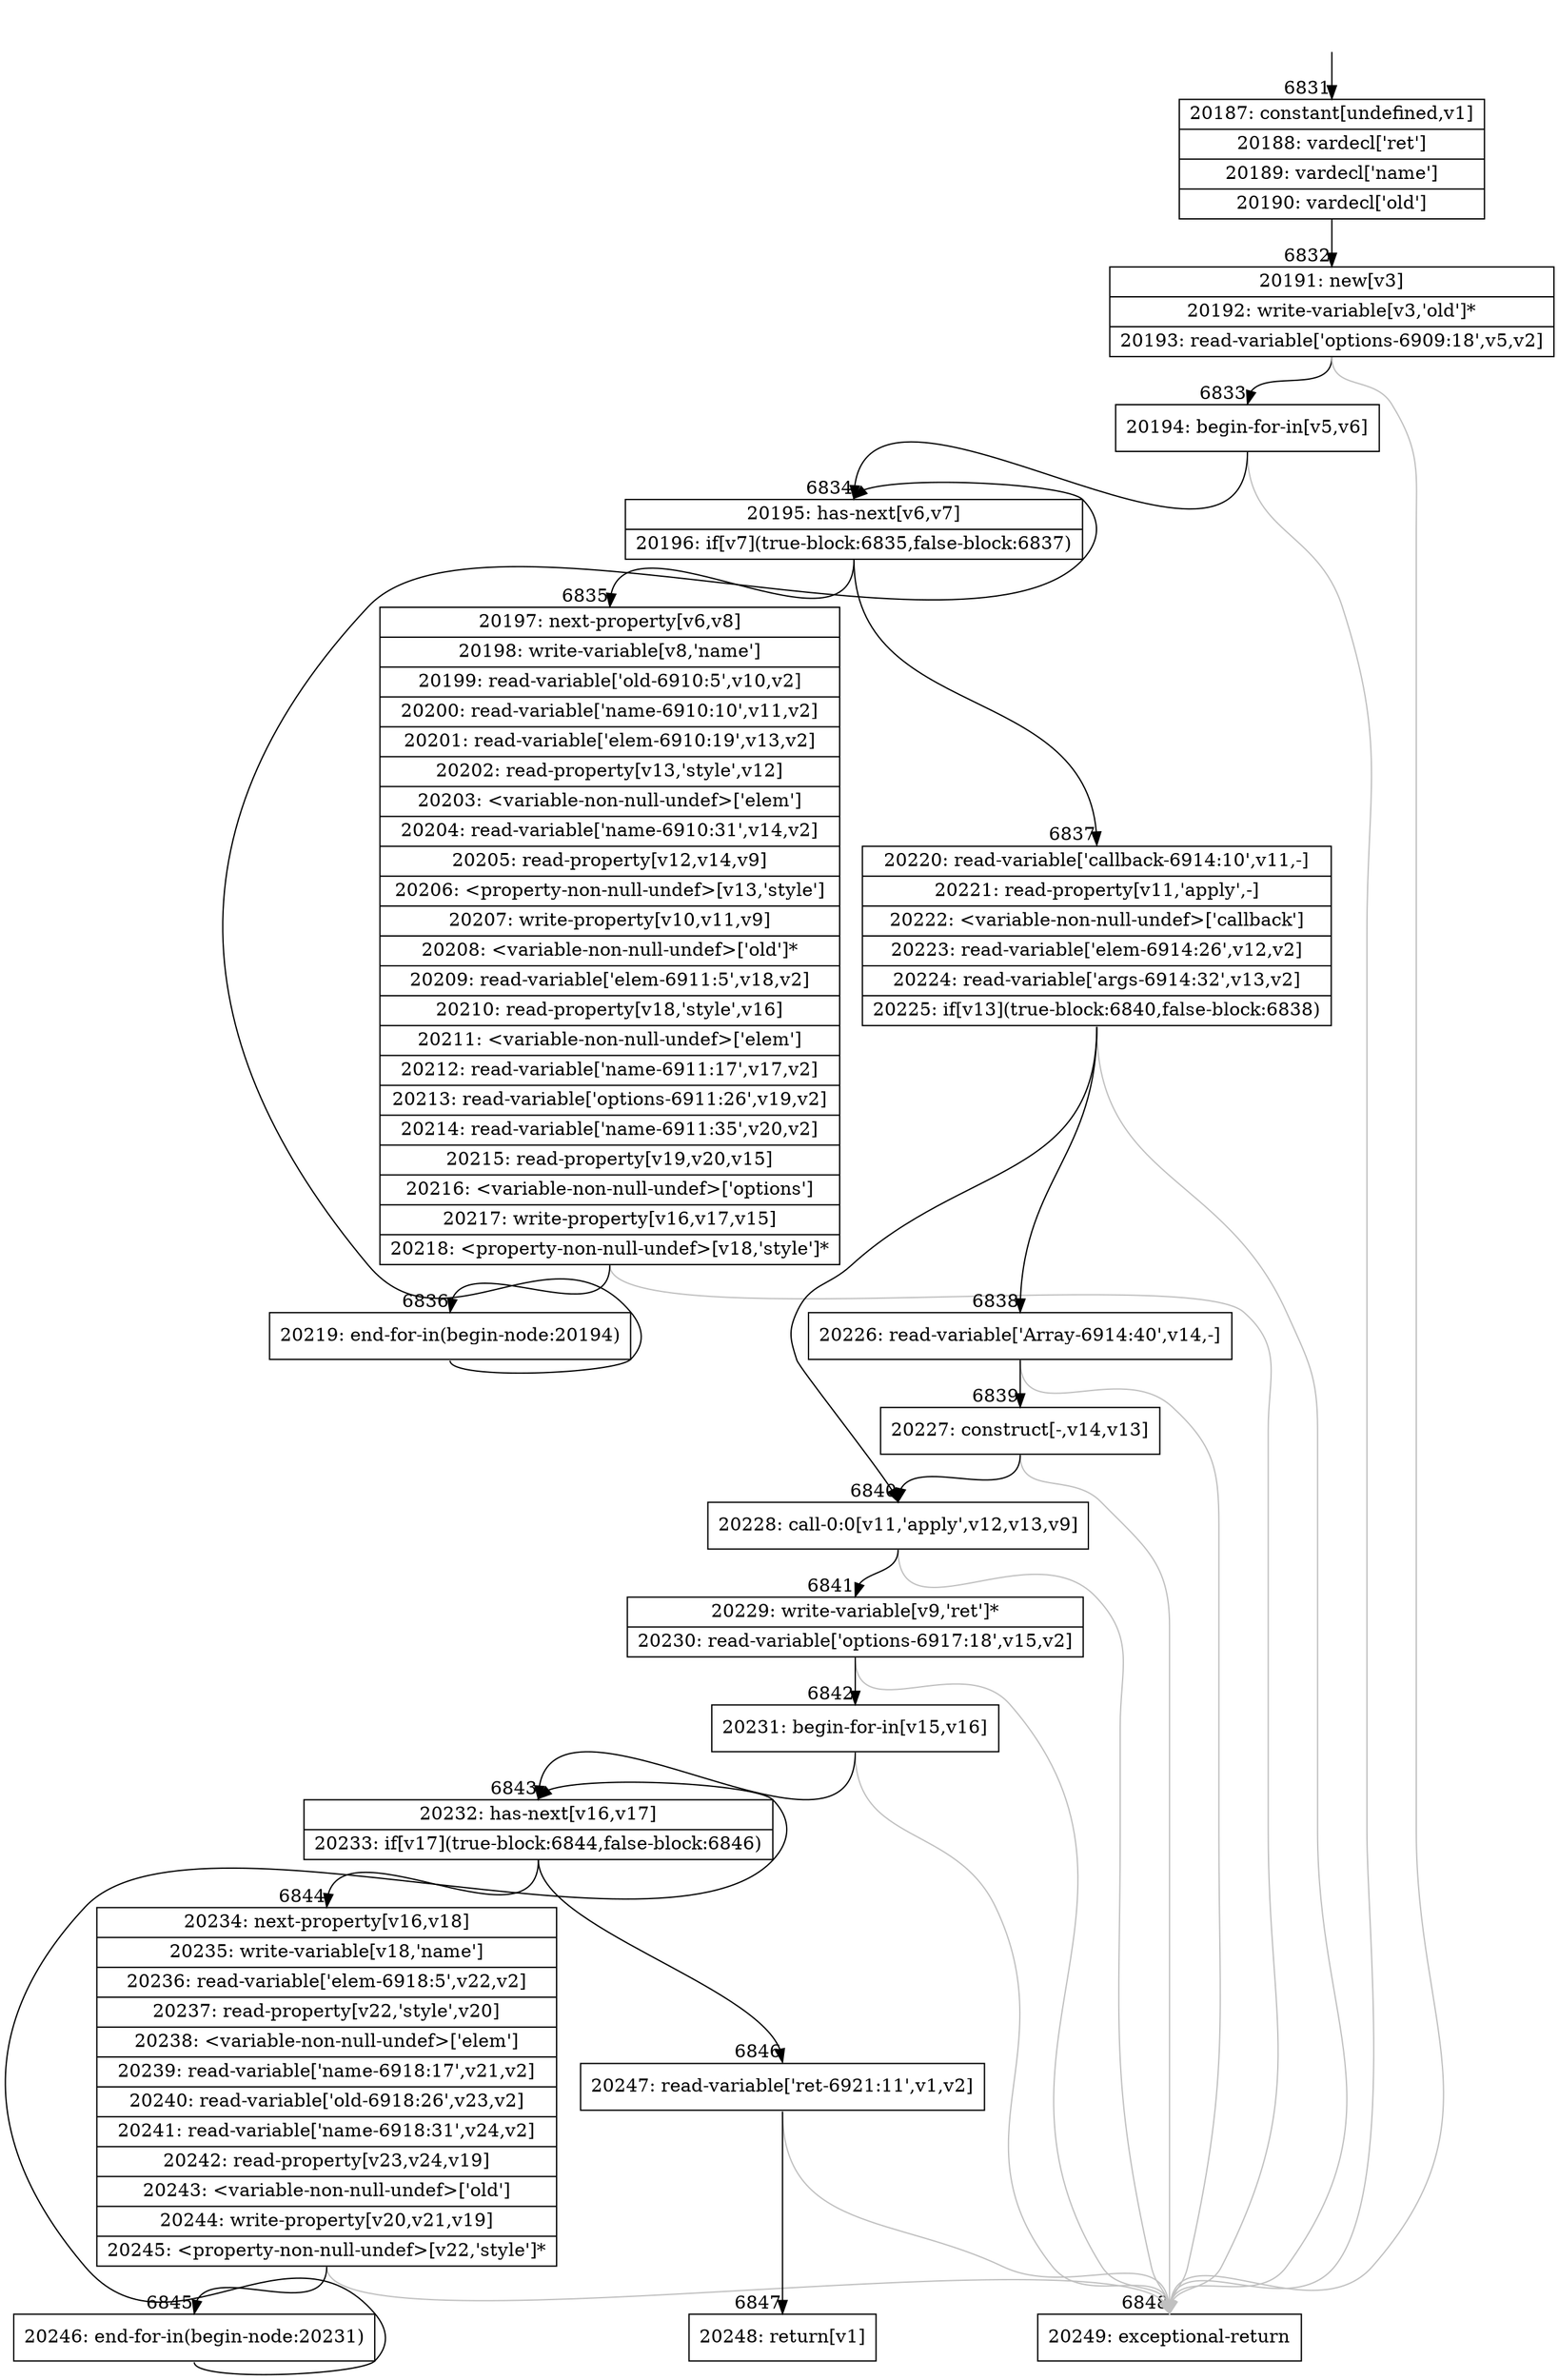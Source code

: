 digraph {
rankdir="TD"
BB_entry429[shape=none,label=""];
BB_entry429 -> BB6831 [tailport=s, headport=n, headlabel="    6831"]
BB6831 [shape=record label="{20187: constant[undefined,v1]|20188: vardecl['ret']|20189: vardecl['name']|20190: vardecl['old']}" ] 
BB6831 -> BB6832 [tailport=s, headport=n, headlabel="      6832"]
BB6832 [shape=record label="{20191: new[v3]|20192: write-variable[v3,'old']*|20193: read-variable['options-6909:18',v5,v2]}" ] 
BB6832 -> BB6833 [tailport=s, headport=n, headlabel="      6833"]
BB6832 -> BB6848 [tailport=s, headport=n, color=gray, headlabel="      6848"]
BB6833 [shape=record label="{20194: begin-for-in[v5,v6]}" ] 
BB6833 -> BB6834 [tailport=s, headport=n, headlabel="      6834"]
BB6833 -> BB6848 [tailport=s, headport=n, color=gray]
BB6834 [shape=record label="{20195: has-next[v6,v7]|20196: if[v7](true-block:6835,false-block:6837)}" ] 
BB6834 -> BB6835 [tailport=s, headport=n, headlabel="      6835"]
BB6834 -> BB6837 [tailport=s, headport=n, headlabel="      6837"]
BB6835 [shape=record label="{20197: next-property[v6,v8]|20198: write-variable[v8,'name']|20199: read-variable['old-6910:5',v10,v2]|20200: read-variable['name-6910:10',v11,v2]|20201: read-variable['elem-6910:19',v13,v2]|20202: read-property[v13,'style',v12]|20203: \<variable-non-null-undef\>['elem']|20204: read-variable['name-6910:31',v14,v2]|20205: read-property[v12,v14,v9]|20206: \<property-non-null-undef\>[v13,'style']|20207: write-property[v10,v11,v9]|20208: \<variable-non-null-undef\>['old']*|20209: read-variable['elem-6911:5',v18,v2]|20210: read-property[v18,'style',v16]|20211: \<variable-non-null-undef\>['elem']|20212: read-variable['name-6911:17',v17,v2]|20213: read-variable['options-6911:26',v19,v2]|20214: read-variable['name-6911:35',v20,v2]|20215: read-property[v19,v20,v15]|20216: \<variable-non-null-undef\>['options']|20217: write-property[v16,v17,v15]|20218: \<property-non-null-undef\>[v18,'style']*}" ] 
BB6835 -> BB6836 [tailport=s, headport=n, headlabel="      6836"]
BB6835 -> BB6848 [tailport=s, headport=n, color=gray]
BB6836 [shape=record label="{20219: end-for-in(begin-node:20194)}" ] 
BB6836 -> BB6834 [tailport=s, headport=n]
BB6837 [shape=record label="{20220: read-variable['callback-6914:10',v11,-]|20221: read-property[v11,'apply',-]|20222: \<variable-non-null-undef\>['callback']|20223: read-variable['elem-6914:26',v12,v2]|20224: read-variable['args-6914:32',v13,v2]|20225: if[v13](true-block:6840,false-block:6838)}" ] 
BB6837 -> BB6840 [tailport=s, headport=n, headlabel="      6840"]
BB6837 -> BB6838 [tailport=s, headport=n, headlabel="      6838"]
BB6837 -> BB6848 [tailport=s, headport=n, color=gray]
BB6838 [shape=record label="{20226: read-variable['Array-6914:40',v14,-]}" ] 
BB6838 -> BB6839 [tailport=s, headport=n, headlabel="      6839"]
BB6838 -> BB6848 [tailport=s, headport=n, color=gray]
BB6839 [shape=record label="{20227: construct[-,v14,v13]}" ] 
BB6839 -> BB6840 [tailport=s, headport=n]
BB6839 -> BB6848 [tailport=s, headport=n, color=gray]
BB6840 [shape=record label="{20228: call-0:0[v11,'apply',v12,v13,v9]}" ] 
BB6840 -> BB6841 [tailport=s, headport=n, headlabel="      6841"]
BB6840 -> BB6848 [tailport=s, headport=n, color=gray]
BB6841 [shape=record label="{20229: write-variable[v9,'ret']*|20230: read-variable['options-6917:18',v15,v2]}" ] 
BB6841 -> BB6842 [tailport=s, headport=n, headlabel="      6842"]
BB6841 -> BB6848 [tailport=s, headport=n, color=gray]
BB6842 [shape=record label="{20231: begin-for-in[v15,v16]}" ] 
BB6842 -> BB6843 [tailport=s, headport=n, headlabel="      6843"]
BB6842 -> BB6848 [tailport=s, headport=n, color=gray]
BB6843 [shape=record label="{20232: has-next[v16,v17]|20233: if[v17](true-block:6844,false-block:6846)}" ] 
BB6843 -> BB6844 [tailport=s, headport=n, headlabel="      6844"]
BB6843 -> BB6846 [tailport=s, headport=n, headlabel="      6846"]
BB6844 [shape=record label="{20234: next-property[v16,v18]|20235: write-variable[v18,'name']|20236: read-variable['elem-6918:5',v22,v2]|20237: read-property[v22,'style',v20]|20238: \<variable-non-null-undef\>['elem']|20239: read-variable['name-6918:17',v21,v2]|20240: read-variable['old-6918:26',v23,v2]|20241: read-variable['name-6918:31',v24,v2]|20242: read-property[v23,v24,v19]|20243: \<variable-non-null-undef\>['old']|20244: write-property[v20,v21,v19]|20245: \<property-non-null-undef\>[v22,'style']*}" ] 
BB6844 -> BB6845 [tailport=s, headport=n, headlabel="      6845"]
BB6844 -> BB6848 [tailport=s, headport=n, color=gray]
BB6845 [shape=record label="{20246: end-for-in(begin-node:20231)}" ] 
BB6845 -> BB6843 [tailport=s, headport=n]
BB6846 [shape=record label="{20247: read-variable['ret-6921:11',v1,v2]}" ] 
BB6846 -> BB6847 [tailport=s, headport=n, headlabel="      6847"]
BB6846 -> BB6848 [tailport=s, headport=n, color=gray]
BB6847 [shape=record label="{20248: return[v1]}" ] 
BB6848 [shape=record label="{20249: exceptional-return}" ] 
}
